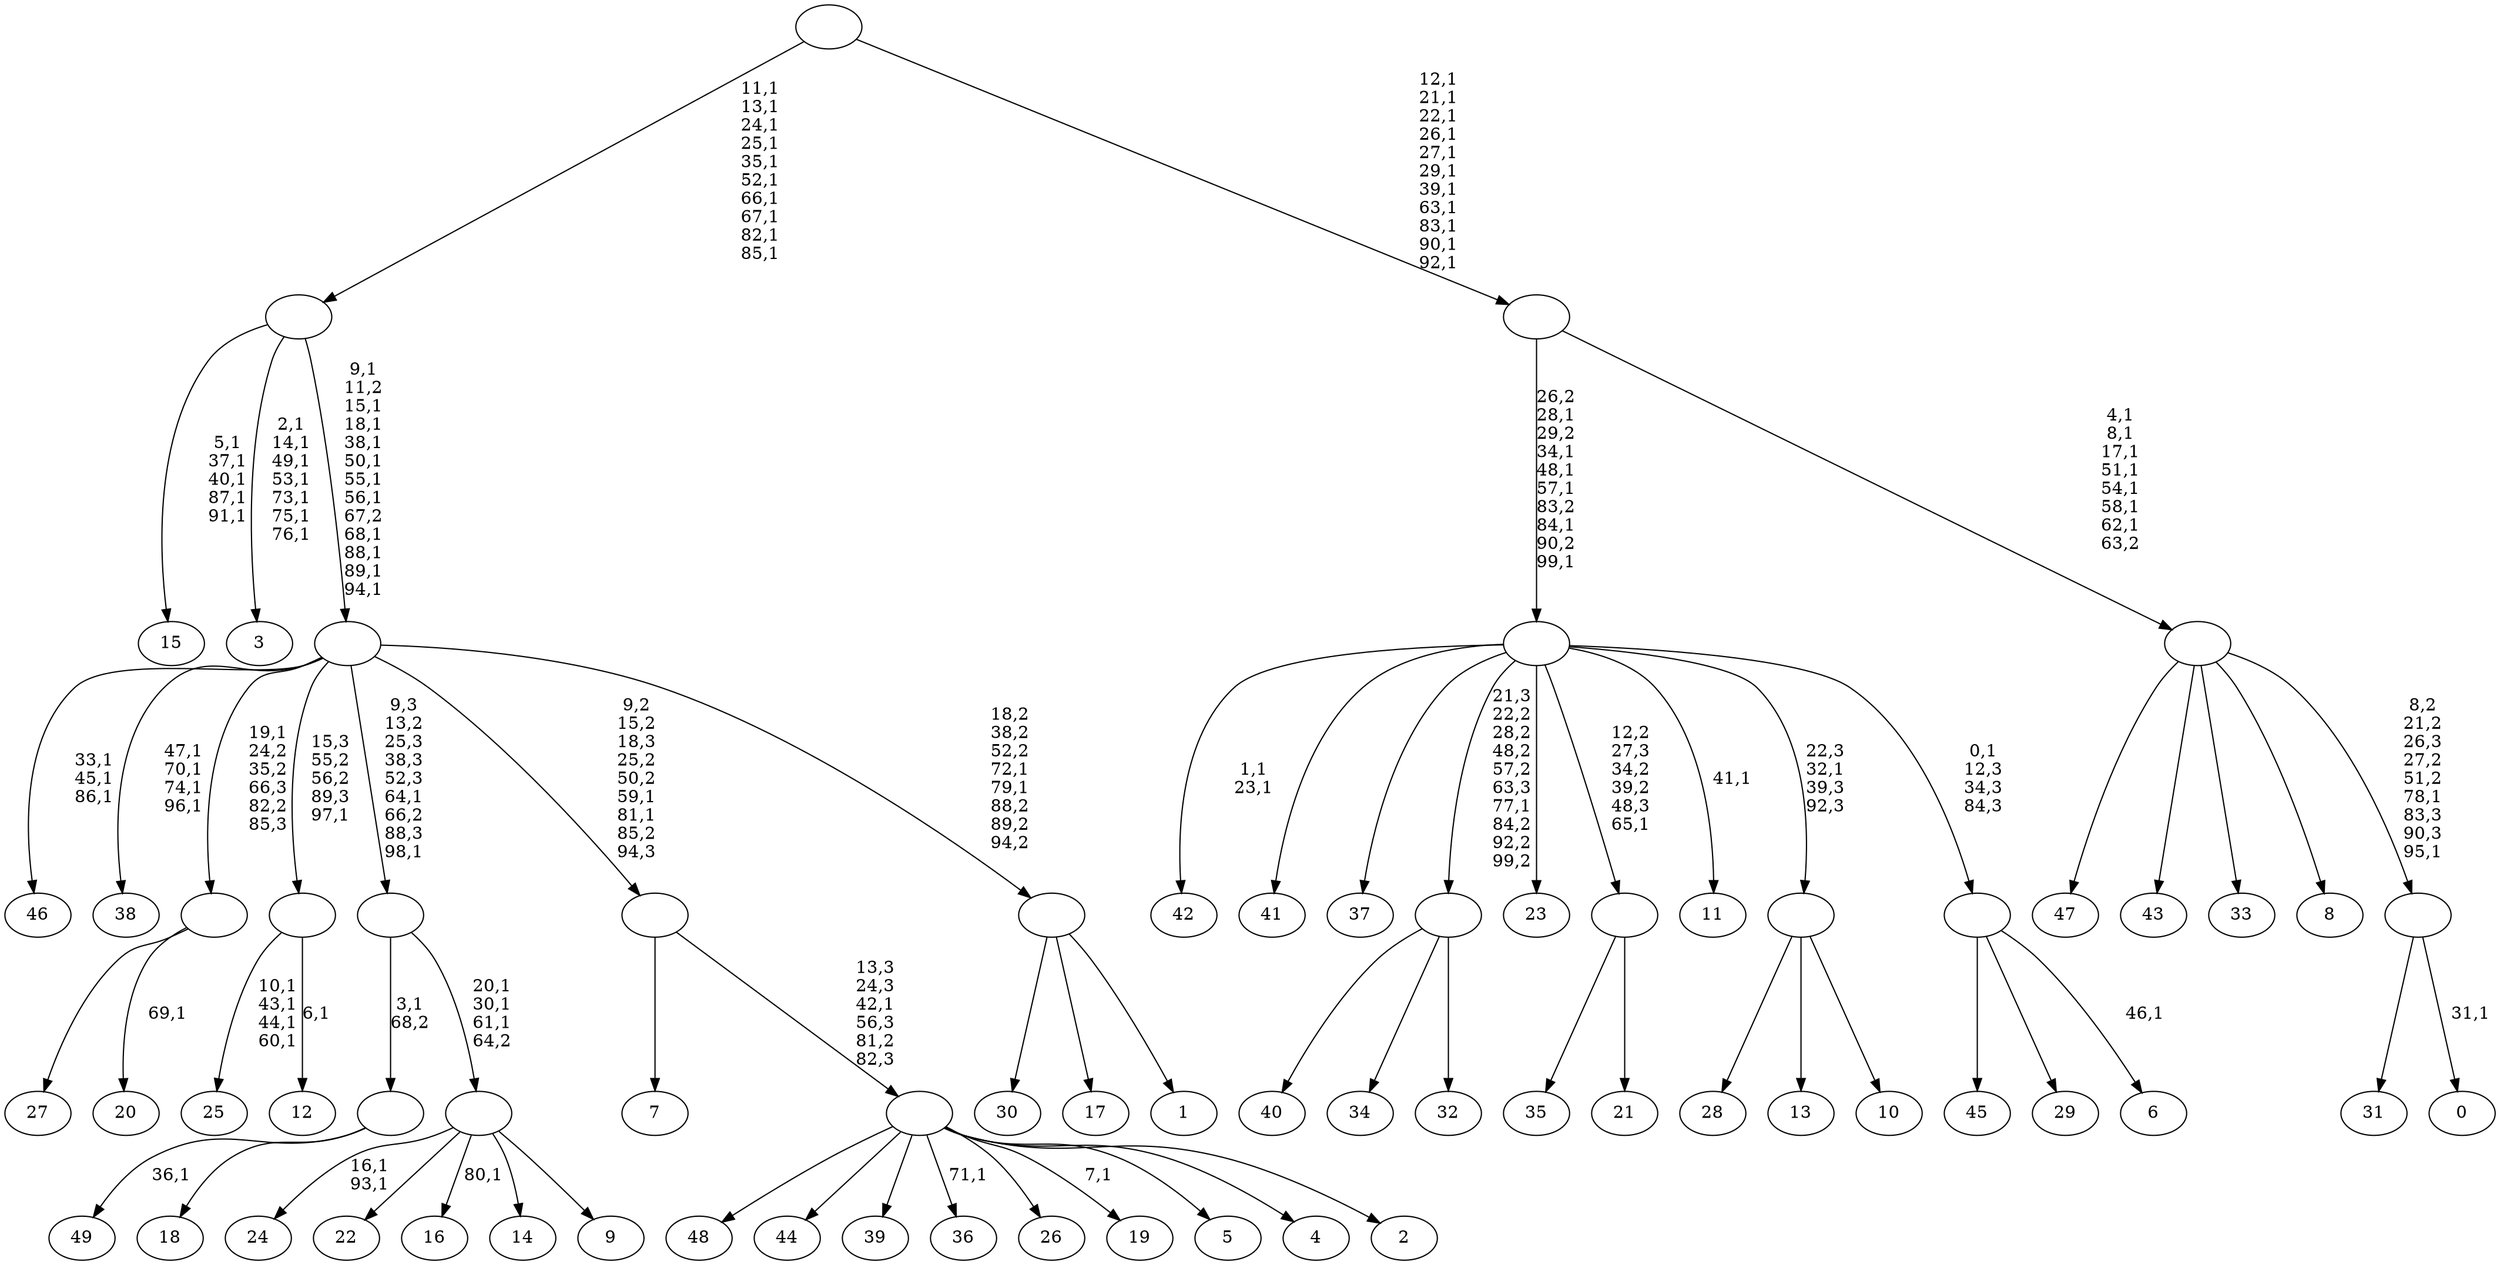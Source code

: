 digraph T {
	150 [label="49"]
	148 [label="48"]
	147 [label="47"]
	146 [label="46"]
	142 [label="45"]
	141 [label="44"]
	140 [label="43"]
	139 [label="42"]
	136 [label="41"]
	135 [label="40"]
	134 [label="39"]
	133 [label="38"]
	128 [label="37"]
	127 [label="36"]
	125 [label="35"]
	124 [label="34"]
	123 [label="33"]
	122 [label="32"]
	121 [label=""]
	120 [label="31"]
	119 [label="30"]
	118 [label="29"]
	117 [label="28"]
	116 [label="27"]
	115 [label="26"]
	114 [label="25"]
	109 [label="24"]
	106 [label="23"]
	105 [label="22"]
	104 [label="21"]
	103 [label=""]
	102 [label="20"]
	100 [label=""]
	99 [label="19"]
	97 [label="18"]
	96 [label=""]
	95 [label="17"]
	94 [label="16"]
	92 [label="15"]
	86 [label="14"]
	85 [label="13"]
	84 [label="12"]
	82 [label=""]
	81 [label="11"]
	79 [label="10"]
	78 [label=""]
	77 [label="9"]
	76 [label=""]
	73 [label=""]
	71 [label="8"]
	70 [label="7"]
	69 [label="6"]
	67 [label=""]
	66 [label=""]
	60 [label="5"]
	59 [label="4"]
	58 [label="3"]
	50 [label="2"]
	49 [label=""]
	48 [label=""]
	46 [label="1"]
	45 [label=""]
	43 [label=""]
	32 [label=""]
	22 [label="0"]
	20 [label=""]
	18 [label=""]
	11 [label=""]
	0 [label=""]
	121 -> 135 [label=""]
	121 -> 124 [label=""]
	121 -> 122 [label=""]
	103 -> 125 [label=""]
	103 -> 104 [label=""]
	100 -> 102 [label="69,1"]
	100 -> 116 [label=""]
	96 -> 150 [label="36,1"]
	96 -> 97 [label=""]
	82 -> 84 [label="6,1"]
	82 -> 114 [label="10,1\n43,1\n44,1\n60,1"]
	78 -> 117 [label=""]
	78 -> 85 [label=""]
	78 -> 79 [label=""]
	76 -> 94 [label="80,1"]
	76 -> 109 [label="16,1\n93,1"]
	76 -> 105 [label=""]
	76 -> 86 [label=""]
	76 -> 77 [label=""]
	73 -> 76 [label="20,1\n30,1\n61,1\n64,2"]
	73 -> 96 [label="3,1\n68,2"]
	67 -> 69 [label="46,1"]
	67 -> 142 [label=""]
	67 -> 118 [label=""]
	66 -> 81 [label="41,1"]
	66 -> 139 [label="1,1\n23,1"]
	66 -> 136 [label=""]
	66 -> 128 [label=""]
	66 -> 121 [label="21,3\n22,2\n28,2\n48,2\n57,2\n63,3\n77,1\n84,2\n92,2\n99,2"]
	66 -> 106 [label=""]
	66 -> 103 [label="12,2\n27,3\n34,2\n39,2\n48,3\n65,1"]
	66 -> 78 [label="22,3\n32,1\n39,3\n92,3"]
	66 -> 67 [label="0,1\n12,3\n34,3\n84,3"]
	49 -> 99 [label="7,1"]
	49 -> 127 [label="71,1"]
	49 -> 148 [label=""]
	49 -> 141 [label=""]
	49 -> 134 [label=""]
	49 -> 115 [label=""]
	49 -> 60 [label=""]
	49 -> 59 [label=""]
	49 -> 50 [label=""]
	48 -> 70 [label=""]
	48 -> 49 [label="13,3\n24,3\n42,1\n56,3\n81,2\n82,3"]
	45 -> 119 [label=""]
	45 -> 95 [label=""]
	45 -> 46 [label=""]
	43 -> 45 [label="18,2\n38,2\n52,2\n72,1\n79,1\n88,2\n89,2\n94,2"]
	43 -> 48 [label="9,2\n15,2\n18,3\n25,2\n50,2\n59,1\n81,1\n85,2\n94,3"]
	43 -> 73 [label="9,3\n13,2\n25,3\n38,3\n52,3\n64,1\n66,2\n88,3\n98,1"]
	43 -> 133 [label="47,1\n70,1\n74,1\n96,1"]
	43 -> 146 [label="33,1\n45,1\n86,1"]
	43 -> 100 [label="19,1\n24,2\n35,2\n66,3\n82,2\n85,3"]
	43 -> 82 [label="15,3\n55,2\n56,2\n89,3\n97,1"]
	32 -> 43 [label="9,1\n11,2\n15,1\n18,1\n38,1\n50,1\n55,1\n56,1\n67,2\n68,1\n88,1\n89,1\n94,1"]
	32 -> 58 [label="2,1\n14,1\n49,1\n53,1\n73,1\n75,1\n76,1"]
	32 -> 92 [label="5,1\n37,1\n40,1\n87,1\n91,1"]
	20 -> 22 [label="31,1"]
	20 -> 120 [label=""]
	18 -> 20 [label="8,2\n21,2\n26,3\n27,2\n51,2\n78,1\n83,3\n90,3\n95,1"]
	18 -> 147 [label=""]
	18 -> 140 [label=""]
	18 -> 123 [label=""]
	18 -> 71 [label=""]
	11 -> 18 [label="4,1\n8,1\n17,1\n51,1\n54,1\n58,1\n62,1\n63,2"]
	11 -> 66 [label="26,2\n28,1\n29,2\n34,1\n48,1\n57,1\n83,2\n84,1\n90,2\n99,1"]
	0 -> 11 [label="12,1\n21,1\n22,1\n26,1\n27,1\n29,1\n39,1\n63,1\n83,1\n90,1\n92,1"]
	0 -> 32 [label="11,1\n13,1\n24,1\n25,1\n35,1\n52,1\n66,1\n67,1\n82,1\n85,1"]
}

